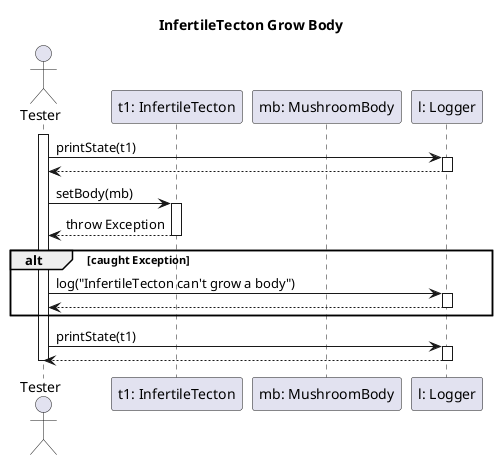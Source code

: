 @startuml InfertileTectonGrowBodyTest

title InfertileTecton Grow Body

actor "Tester" as ts
participant "t1: InfertileTecton" as t
participant "mb: MushroomBody" as mb
participant "l: Logger" as l

activate ts

ts -> l: printState(t1)
activate l
ts <-- l
deactivate l

ts -> t: setBody(mb)
activate t

ts <-- t: throw Exception
deactivate t

alt caught Exception
    ts -> l: log("InfertileTecton can't grow a body")
    activate l
    ts <-- l
    deactivate l
end

ts -> l: printState(t1)
activate l
ts <-- l
deactivate l

deactivate ts

@enduml